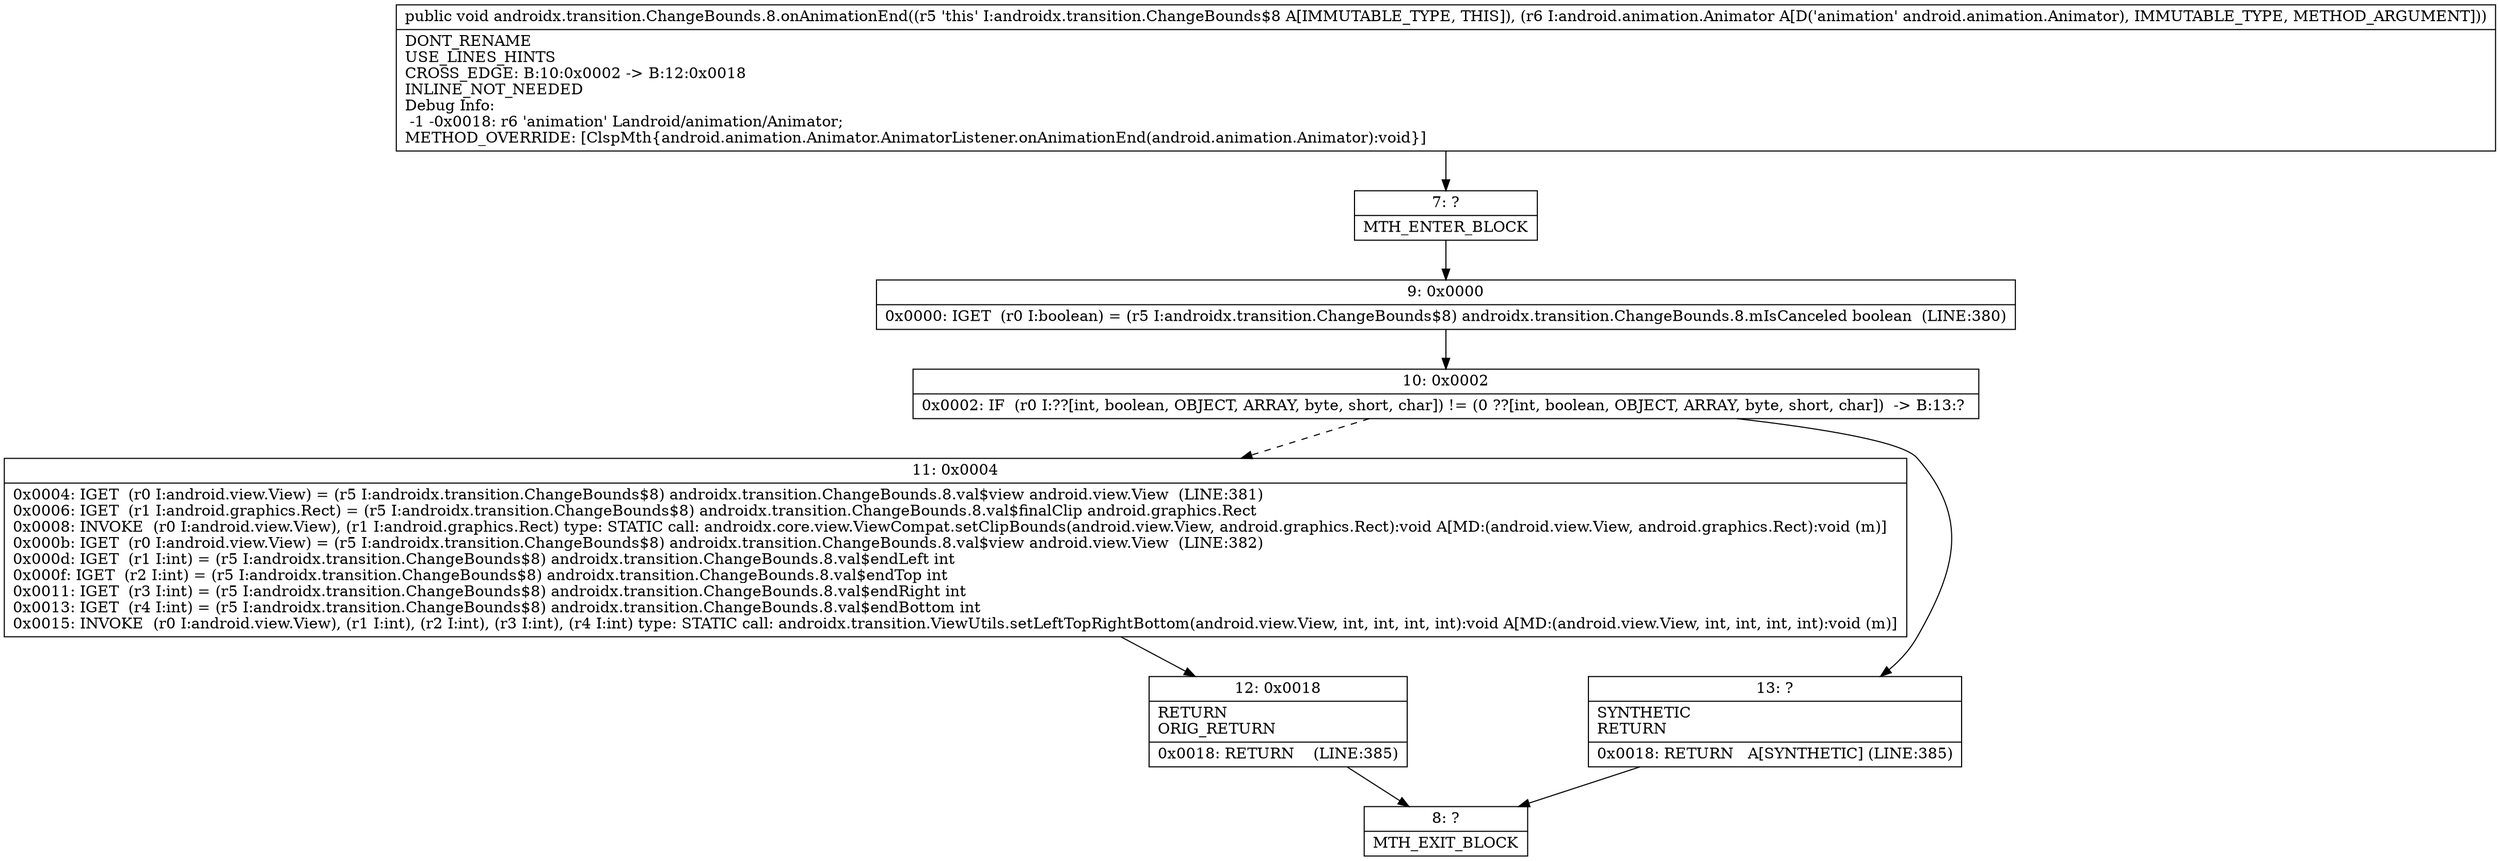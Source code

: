 digraph "CFG forandroidx.transition.ChangeBounds.8.onAnimationEnd(Landroid\/animation\/Animator;)V" {
Node_7 [shape=record,label="{7\:\ ?|MTH_ENTER_BLOCK\l}"];
Node_9 [shape=record,label="{9\:\ 0x0000|0x0000: IGET  (r0 I:boolean) = (r5 I:androidx.transition.ChangeBounds$8) androidx.transition.ChangeBounds.8.mIsCanceled boolean  (LINE:380)\l}"];
Node_10 [shape=record,label="{10\:\ 0x0002|0x0002: IF  (r0 I:??[int, boolean, OBJECT, ARRAY, byte, short, char]) != (0 ??[int, boolean, OBJECT, ARRAY, byte, short, char])  \-\> B:13:? \l}"];
Node_11 [shape=record,label="{11\:\ 0x0004|0x0004: IGET  (r0 I:android.view.View) = (r5 I:androidx.transition.ChangeBounds$8) androidx.transition.ChangeBounds.8.val$view android.view.View  (LINE:381)\l0x0006: IGET  (r1 I:android.graphics.Rect) = (r5 I:androidx.transition.ChangeBounds$8) androidx.transition.ChangeBounds.8.val$finalClip android.graphics.Rect \l0x0008: INVOKE  (r0 I:android.view.View), (r1 I:android.graphics.Rect) type: STATIC call: androidx.core.view.ViewCompat.setClipBounds(android.view.View, android.graphics.Rect):void A[MD:(android.view.View, android.graphics.Rect):void (m)]\l0x000b: IGET  (r0 I:android.view.View) = (r5 I:androidx.transition.ChangeBounds$8) androidx.transition.ChangeBounds.8.val$view android.view.View  (LINE:382)\l0x000d: IGET  (r1 I:int) = (r5 I:androidx.transition.ChangeBounds$8) androidx.transition.ChangeBounds.8.val$endLeft int \l0x000f: IGET  (r2 I:int) = (r5 I:androidx.transition.ChangeBounds$8) androidx.transition.ChangeBounds.8.val$endTop int \l0x0011: IGET  (r3 I:int) = (r5 I:androidx.transition.ChangeBounds$8) androidx.transition.ChangeBounds.8.val$endRight int \l0x0013: IGET  (r4 I:int) = (r5 I:androidx.transition.ChangeBounds$8) androidx.transition.ChangeBounds.8.val$endBottom int \l0x0015: INVOKE  (r0 I:android.view.View), (r1 I:int), (r2 I:int), (r3 I:int), (r4 I:int) type: STATIC call: androidx.transition.ViewUtils.setLeftTopRightBottom(android.view.View, int, int, int, int):void A[MD:(android.view.View, int, int, int, int):void (m)]\l}"];
Node_12 [shape=record,label="{12\:\ 0x0018|RETURN\lORIG_RETURN\l|0x0018: RETURN    (LINE:385)\l}"];
Node_8 [shape=record,label="{8\:\ ?|MTH_EXIT_BLOCK\l}"];
Node_13 [shape=record,label="{13\:\ ?|SYNTHETIC\lRETURN\l|0x0018: RETURN   A[SYNTHETIC] (LINE:385)\l}"];
MethodNode[shape=record,label="{public void androidx.transition.ChangeBounds.8.onAnimationEnd((r5 'this' I:androidx.transition.ChangeBounds$8 A[IMMUTABLE_TYPE, THIS]), (r6 I:android.animation.Animator A[D('animation' android.animation.Animator), IMMUTABLE_TYPE, METHOD_ARGUMENT]))  | DONT_RENAME\lUSE_LINES_HINTS\lCROSS_EDGE: B:10:0x0002 \-\> B:12:0x0018\lINLINE_NOT_NEEDED\lDebug Info:\l  \-1 \-0x0018: r6 'animation' Landroid\/animation\/Animator;\lMETHOD_OVERRIDE: [ClspMth\{android.animation.Animator.AnimatorListener.onAnimationEnd(android.animation.Animator):void\}]\l}"];
MethodNode -> Node_7;Node_7 -> Node_9;
Node_9 -> Node_10;
Node_10 -> Node_11[style=dashed];
Node_10 -> Node_13;
Node_11 -> Node_12;
Node_12 -> Node_8;
Node_13 -> Node_8;
}

